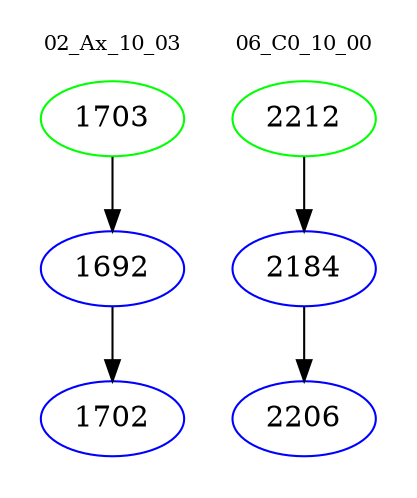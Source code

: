 digraph{
subgraph cluster_0 {
color = white
label = "02_Ax_10_03";
fontsize=10;
T0_1703 [label="1703", color="green"]
T0_1703 -> T0_1692 [color="black"]
T0_1692 [label="1692", color="blue"]
T0_1692 -> T0_1702 [color="black"]
T0_1702 [label="1702", color="blue"]
}
subgraph cluster_1 {
color = white
label = "06_C0_10_00";
fontsize=10;
T1_2212 [label="2212", color="green"]
T1_2212 -> T1_2184 [color="black"]
T1_2184 [label="2184", color="blue"]
T1_2184 -> T1_2206 [color="black"]
T1_2206 [label="2206", color="blue"]
}
}
